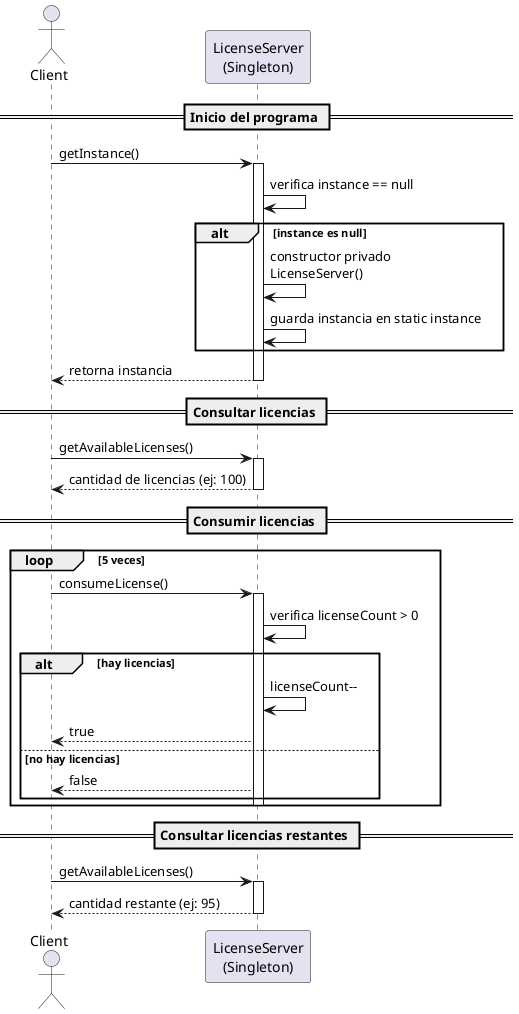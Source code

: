 @startuml
actor Client
participant "LicenseServer\n(Singleton)" as LS

== Inicio del programa ==
Client -> LS : getInstance()
activate LS
LS -> LS : verifica instance == null
alt instance es null
    LS -> LS : constructor privado\nLicenseServer()
    LS -> LS : guarda instancia en static instance
end
LS --> Client : retorna instancia
deactivate LS

== Consultar licencias ==
Client -> LS : getAvailableLicenses()
activate LS
LS --> Client : cantidad de licencias (ej: 100)
deactivate LS

== Consumir licencias ==
loop 5 veces
    Client -> LS : consumeLicense()
    activate LS
    LS -> LS : verifica licenseCount > 0
    alt hay licencias
        LS -> LS : licenseCount--
        LS --> Client : true
    else no hay licencias
        LS --> Client : false
    end
    deactivate LS
end

== Consultar licencias restantes ==
Client -> LS : getAvailableLicenses()
activate LS
LS --> Client : cantidad restante (ej: 95)
deactivate LS
@enduml
